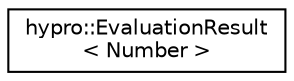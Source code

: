 digraph "Graphical Class Hierarchy"
{
  edge [fontname="Helvetica",fontsize="10",labelfontname="Helvetica",labelfontsize="10"];
  node [fontname="Helvetica",fontsize="10",shape=record];
  rankdir="LR";
  Node1 [label="hypro::EvaluationResult\l\< Number \>",height=0.2,width=0.4,color="black", fillcolor="white", style="filled",URL="$structhypro_1_1EvaluationResult.html",tooltip="Struct holding results obtained from the linear optimization engine. "];
}

